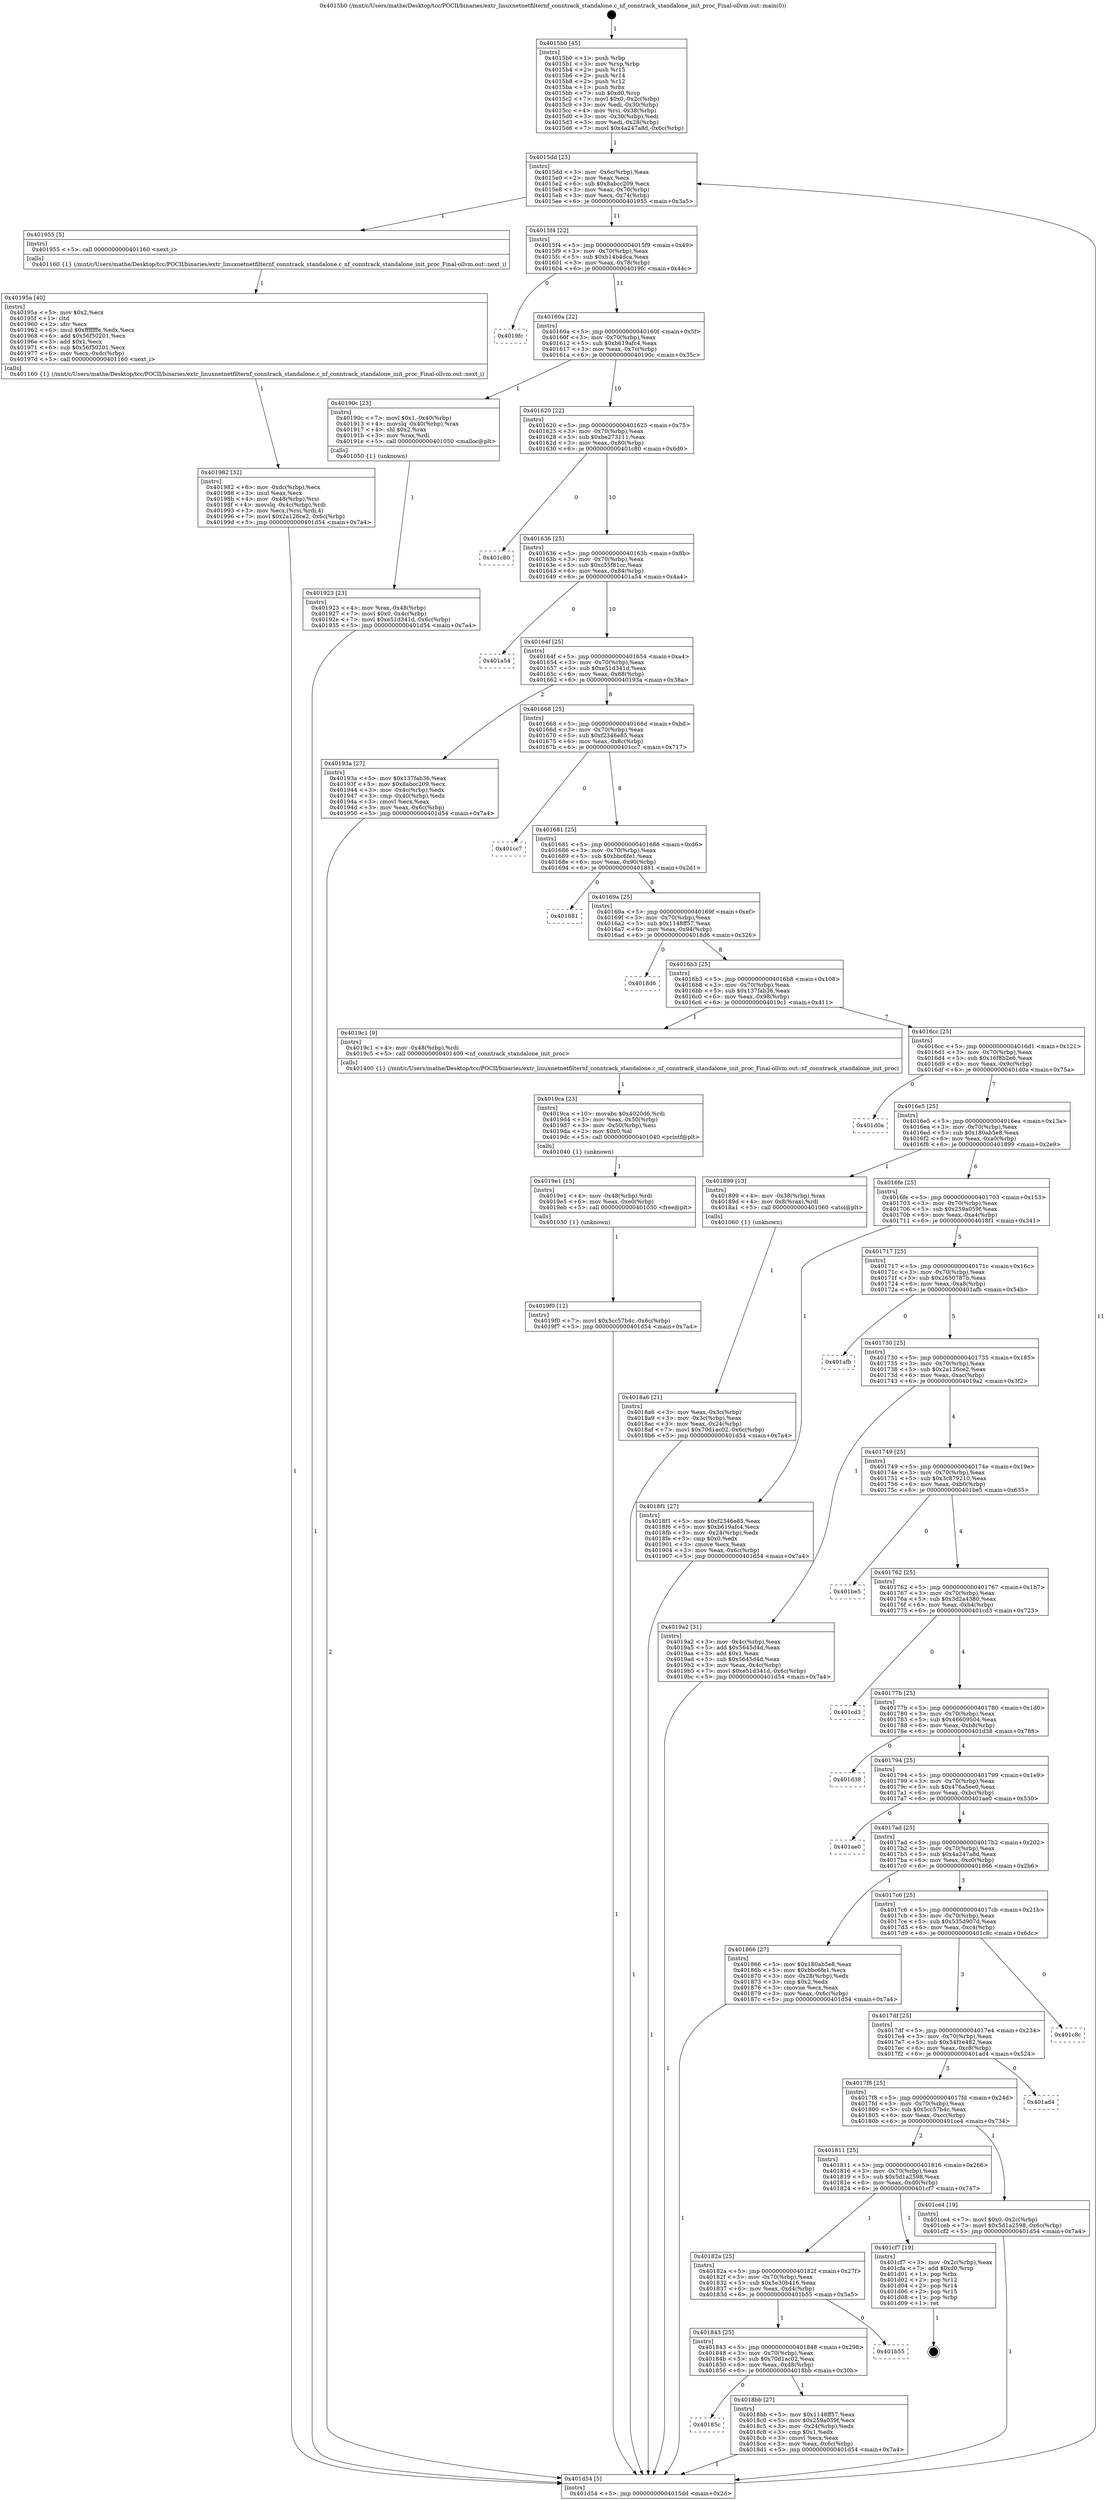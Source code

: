 digraph "0x4015b0" {
  label = "0x4015b0 (/mnt/c/Users/mathe/Desktop/tcc/POCII/binaries/extr_linuxnetnetfilternf_conntrack_standalone.c_nf_conntrack_standalone_init_proc_Final-ollvm.out::main(0))"
  labelloc = "t"
  node[shape=record]

  Entry [label="",width=0.3,height=0.3,shape=circle,fillcolor=black,style=filled]
  "0x4015dd" [label="{
     0x4015dd [23]\l
     | [instrs]\l
     &nbsp;&nbsp;0x4015dd \<+3\>: mov -0x6c(%rbp),%eax\l
     &nbsp;&nbsp;0x4015e0 \<+2\>: mov %eax,%ecx\l
     &nbsp;&nbsp;0x4015e2 \<+6\>: sub $0x8abcc209,%ecx\l
     &nbsp;&nbsp;0x4015e8 \<+3\>: mov %eax,-0x70(%rbp)\l
     &nbsp;&nbsp;0x4015eb \<+3\>: mov %ecx,-0x74(%rbp)\l
     &nbsp;&nbsp;0x4015ee \<+6\>: je 0000000000401955 \<main+0x3a5\>\l
  }"]
  "0x401955" [label="{
     0x401955 [5]\l
     | [instrs]\l
     &nbsp;&nbsp;0x401955 \<+5\>: call 0000000000401160 \<next_i\>\l
     | [calls]\l
     &nbsp;&nbsp;0x401160 \{1\} (/mnt/c/Users/mathe/Desktop/tcc/POCII/binaries/extr_linuxnetnetfilternf_conntrack_standalone.c_nf_conntrack_standalone_init_proc_Final-ollvm.out::next_i)\l
  }"]
  "0x4015f4" [label="{
     0x4015f4 [22]\l
     | [instrs]\l
     &nbsp;&nbsp;0x4015f4 \<+5\>: jmp 00000000004015f9 \<main+0x49\>\l
     &nbsp;&nbsp;0x4015f9 \<+3\>: mov -0x70(%rbp),%eax\l
     &nbsp;&nbsp;0x4015fc \<+5\>: sub $0xb14b4dca,%eax\l
     &nbsp;&nbsp;0x401601 \<+3\>: mov %eax,-0x78(%rbp)\l
     &nbsp;&nbsp;0x401604 \<+6\>: je 00000000004019fc \<main+0x44c\>\l
  }"]
  Exit [label="",width=0.3,height=0.3,shape=circle,fillcolor=black,style=filled,peripheries=2]
  "0x4019fc" [label="{
     0x4019fc\l
  }", style=dashed]
  "0x40160a" [label="{
     0x40160a [22]\l
     | [instrs]\l
     &nbsp;&nbsp;0x40160a \<+5\>: jmp 000000000040160f \<main+0x5f\>\l
     &nbsp;&nbsp;0x40160f \<+3\>: mov -0x70(%rbp),%eax\l
     &nbsp;&nbsp;0x401612 \<+5\>: sub $0xb619afc4,%eax\l
     &nbsp;&nbsp;0x401617 \<+3\>: mov %eax,-0x7c(%rbp)\l
     &nbsp;&nbsp;0x40161a \<+6\>: je 000000000040190c \<main+0x35c\>\l
  }"]
  "0x4019f0" [label="{
     0x4019f0 [12]\l
     | [instrs]\l
     &nbsp;&nbsp;0x4019f0 \<+7\>: movl $0x5cc57b4c,-0x6c(%rbp)\l
     &nbsp;&nbsp;0x4019f7 \<+5\>: jmp 0000000000401d54 \<main+0x7a4\>\l
  }"]
  "0x40190c" [label="{
     0x40190c [23]\l
     | [instrs]\l
     &nbsp;&nbsp;0x40190c \<+7\>: movl $0x1,-0x40(%rbp)\l
     &nbsp;&nbsp;0x401913 \<+4\>: movslq -0x40(%rbp),%rax\l
     &nbsp;&nbsp;0x401917 \<+4\>: shl $0x2,%rax\l
     &nbsp;&nbsp;0x40191b \<+3\>: mov %rax,%rdi\l
     &nbsp;&nbsp;0x40191e \<+5\>: call 0000000000401050 \<malloc@plt\>\l
     | [calls]\l
     &nbsp;&nbsp;0x401050 \{1\} (unknown)\l
  }"]
  "0x401620" [label="{
     0x401620 [22]\l
     | [instrs]\l
     &nbsp;&nbsp;0x401620 \<+5\>: jmp 0000000000401625 \<main+0x75\>\l
     &nbsp;&nbsp;0x401625 \<+3\>: mov -0x70(%rbp),%eax\l
     &nbsp;&nbsp;0x401628 \<+5\>: sub $0xbe273111,%eax\l
     &nbsp;&nbsp;0x40162d \<+3\>: mov %eax,-0x80(%rbp)\l
     &nbsp;&nbsp;0x401630 \<+6\>: je 0000000000401c80 \<main+0x6d0\>\l
  }"]
  "0x4019e1" [label="{
     0x4019e1 [15]\l
     | [instrs]\l
     &nbsp;&nbsp;0x4019e1 \<+4\>: mov -0x48(%rbp),%rdi\l
     &nbsp;&nbsp;0x4019e5 \<+6\>: mov %eax,-0xe0(%rbp)\l
     &nbsp;&nbsp;0x4019eb \<+5\>: call 0000000000401030 \<free@plt\>\l
     | [calls]\l
     &nbsp;&nbsp;0x401030 \{1\} (unknown)\l
  }"]
  "0x401c80" [label="{
     0x401c80\l
  }", style=dashed]
  "0x401636" [label="{
     0x401636 [25]\l
     | [instrs]\l
     &nbsp;&nbsp;0x401636 \<+5\>: jmp 000000000040163b \<main+0x8b\>\l
     &nbsp;&nbsp;0x40163b \<+3\>: mov -0x70(%rbp),%eax\l
     &nbsp;&nbsp;0x40163e \<+5\>: sub $0xc55f81cc,%eax\l
     &nbsp;&nbsp;0x401643 \<+6\>: mov %eax,-0x84(%rbp)\l
     &nbsp;&nbsp;0x401649 \<+6\>: je 0000000000401a54 \<main+0x4a4\>\l
  }"]
  "0x4019ca" [label="{
     0x4019ca [23]\l
     | [instrs]\l
     &nbsp;&nbsp;0x4019ca \<+10\>: movabs $0x4020d6,%rdi\l
     &nbsp;&nbsp;0x4019d4 \<+3\>: mov %eax,-0x50(%rbp)\l
     &nbsp;&nbsp;0x4019d7 \<+3\>: mov -0x50(%rbp),%esi\l
     &nbsp;&nbsp;0x4019da \<+2\>: mov $0x0,%al\l
     &nbsp;&nbsp;0x4019dc \<+5\>: call 0000000000401040 \<printf@plt\>\l
     | [calls]\l
     &nbsp;&nbsp;0x401040 \{1\} (unknown)\l
  }"]
  "0x401a54" [label="{
     0x401a54\l
  }", style=dashed]
  "0x40164f" [label="{
     0x40164f [25]\l
     | [instrs]\l
     &nbsp;&nbsp;0x40164f \<+5\>: jmp 0000000000401654 \<main+0xa4\>\l
     &nbsp;&nbsp;0x401654 \<+3\>: mov -0x70(%rbp),%eax\l
     &nbsp;&nbsp;0x401657 \<+5\>: sub $0xe51d341d,%eax\l
     &nbsp;&nbsp;0x40165c \<+6\>: mov %eax,-0x88(%rbp)\l
     &nbsp;&nbsp;0x401662 \<+6\>: je 000000000040193a \<main+0x38a\>\l
  }"]
  "0x401982" [label="{
     0x401982 [32]\l
     | [instrs]\l
     &nbsp;&nbsp;0x401982 \<+6\>: mov -0xdc(%rbp),%ecx\l
     &nbsp;&nbsp;0x401988 \<+3\>: imul %eax,%ecx\l
     &nbsp;&nbsp;0x40198b \<+4\>: mov -0x48(%rbp),%rsi\l
     &nbsp;&nbsp;0x40198f \<+4\>: movslq -0x4c(%rbp),%rdi\l
     &nbsp;&nbsp;0x401993 \<+3\>: mov %ecx,(%rsi,%rdi,4)\l
     &nbsp;&nbsp;0x401996 \<+7\>: movl $0x2a126ce2,-0x6c(%rbp)\l
     &nbsp;&nbsp;0x40199d \<+5\>: jmp 0000000000401d54 \<main+0x7a4\>\l
  }"]
  "0x40193a" [label="{
     0x40193a [27]\l
     | [instrs]\l
     &nbsp;&nbsp;0x40193a \<+5\>: mov $0x137fab36,%eax\l
     &nbsp;&nbsp;0x40193f \<+5\>: mov $0x8abcc209,%ecx\l
     &nbsp;&nbsp;0x401944 \<+3\>: mov -0x4c(%rbp),%edx\l
     &nbsp;&nbsp;0x401947 \<+3\>: cmp -0x40(%rbp),%edx\l
     &nbsp;&nbsp;0x40194a \<+3\>: cmovl %ecx,%eax\l
     &nbsp;&nbsp;0x40194d \<+3\>: mov %eax,-0x6c(%rbp)\l
     &nbsp;&nbsp;0x401950 \<+5\>: jmp 0000000000401d54 \<main+0x7a4\>\l
  }"]
  "0x401668" [label="{
     0x401668 [25]\l
     | [instrs]\l
     &nbsp;&nbsp;0x401668 \<+5\>: jmp 000000000040166d \<main+0xbd\>\l
     &nbsp;&nbsp;0x40166d \<+3\>: mov -0x70(%rbp),%eax\l
     &nbsp;&nbsp;0x401670 \<+5\>: sub $0xf2346e85,%eax\l
     &nbsp;&nbsp;0x401675 \<+6\>: mov %eax,-0x8c(%rbp)\l
     &nbsp;&nbsp;0x40167b \<+6\>: je 0000000000401cc7 \<main+0x717\>\l
  }"]
  "0x40195a" [label="{
     0x40195a [40]\l
     | [instrs]\l
     &nbsp;&nbsp;0x40195a \<+5\>: mov $0x2,%ecx\l
     &nbsp;&nbsp;0x40195f \<+1\>: cltd\l
     &nbsp;&nbsp;0x401960 \<+2\>: idiv %ecx\l
     &nbsp;&nbsp;0x401962 \<+6\>: imul $0xfffffffe,%edx,%ecx\l
     &nbsp;&nbsp;0x401968 \<+6\>: add $0x56f50201,%ecx\l
     &nbsp;&nbsp;0x40196e \<+3\>: add $0x1,%ecx\l
     &nbsp;&nbsp;0x401971 \<+6\>: sub $0x56f50201,%ecx\l
     &nbsp;&nbsp;0x401977 \<+6\>: mov %ecx,-0xdc(%rbp)\l
     &nbsp;&nbsp;0x40197d \<+5\>: call 0000000000401160 \<next_i\>\l
     | [calls]\l
     &nbsp;&nbsp;0x401160 \{1\} (/mnt/c/Users/mathe/Desktop/tcc/POCII/binaries/extr_linuxnetnetfilternf_conntrack_standalone.c_nf_conntrack_standalone_init_proc_Final-ollvm.out::next_i)\l
  }"]
  "0x401cc7" [label="{
     0x401cc7\l
  }", style=dashed]
  "0x401681" [label="{
     0x401681 [25]\l
     | [instrs]\l
     &nbsp;&nbsp;0x401681 \<+5\>: jmp 0000000000401686 \<main+0xd6\>\l
     &nbsp;&nbsp;0x401686 \<+3\>: mov -0x70(%rbp),%eax\l
     &nbsp;&nbsp;0x401689 \<+5\>: sub $0xbbc6fe1,%eax\l
     &nbsp;&nbsp;0x40168e \<+6\>: mov %eax,-0x90(%rbp)\l
     &nbsp;&nbsp;0x401694 \<+6\>: je 0000000000401881 \<main+0x2d1\>\l
  }"]
  "0x401923" [label="{
     0x401923 [23]\l
     | [instrs]\l
     &nbsp;&nbsp;0x401923 \<+4\>: mov %rax,-0x48(%rbp)\l
     &nbsp;&nbsp;0x401927 \<+7\>: movl $0x0,-0x4c(%rbp)\l
     &nbsp;&nbsp;0x40192e \<+7\>: movl $0xe51d341d,-0x6c(%rbp)\l
     &nbsp;&nbsp;0x401935 \<+5\>: jmp 0000000000401d54 \<main+0x7a4\>\l
  }"]
  "0x401881" [label="{
     0x401881\l
  }", style=dashed]
  "0x40169a" [label="{
     0x40169a [25]\l
     | [instrs]\l
     &nbsp;&nbsp;0x40169a \<+5\>: jmp 000000000040169f \<main+0xef\>\l
     &nbsp;&nbsp;0x40169f \<+3\>: mov -0x70(%rbp),%eax\l
     &nbsp;&nbsp;0x4016a2 \<+5\>: sub $0x1148ff57,%eax\l
     &nbsp;&nbsp;0x4016a7 \<+6\>: mov %eax,-0x94(%rbp)\l
     &nbsp;&nbsp;0x4016ad \<+6\>: je 00000000004018d6 \<main+0x326\>\l
  }"]
  "0x40185c" [label="{
     0x40185c\l
  }", style=dashed]
  "0x4018d6" [label="{
     0x4018d6\l
  }", style=dashed]
  "0x4016b3" [label="{
     0x4016b3 [25]\l
     | [instrs]\l
     &nbsp;&nbsp;0x4016b3 \<+5\>: jmp 00000000004016b8 \<main+0x108\>\l
     &nbsp;&nbsp;0x4016b8 \<+3\>: mov -0x70(%rbp),%eax\l
     &nbsp;&nbsp;0x4016bb \<+5\>: sub $0x137fab36,%eax\l
     &nbsp;&nbsp;0x4016c0 \<+6\>: mov %eax,-0x98(%rbp)\l
     &nbsp;&nbsp;0x4016c6 \<+6\>: je 00000000004019c1 \<main+0x411\>\l
  }"]
  "0x4018bb" [label="{
     0x4018bb [27]\l
     | [instrs]\l
     &nbsp;&nbsp;0x4018bb \<+5\>: mov $0x1148ff57,%eax\l
     &nbsp;&nbsp;0x4018c0 \<+5\>: mov $0x259a059f,%ecx\l
     &nbsp;&nbsp;0x4018c5 \<+3\>: mov -0x24(%rbp),%edx\l
     &nbsp;&nbsp;0x4018c8 \<+3\>: cmp $0x1,%edx\l
     &nbsp;&nbsp;0x4018cb \<+3\>: cmovl %ecx,%eax\l
     &nbsp;&nbsp;0x4018ce \<+3\>: mov %eax,-0x6c(%rbp)\l
     &nbsp;&nbsp;0x4018d1 \<+5\>: jmp 0000000000401d54 \<main+0x7a4\>\l
  }"]
  "0x4019c1" [label="{
     0x4019c1 [9]\l
     | [instrs]\l
     &nbsp;&nbsp;0x4019c1 \<+4\>: mov -0x48(%rbp),%rdi\l
     &nbsp;&nbsp;0x4019c5 \<+5\>: call 0000000000401400 \<nf_conntrack_standalone_init_proc\>\l
     | [calls]\l
     &nbsp;&nbsp;0x401400 \{1\} (/mnt/c/Users/mathe/Desktop/tcc/POCII/binaries/extr_linuxnetnetfilternf_conntrack_standalone.c_nf_conntrack_standalone_init_proc_Final-ollvm.out::nf_conntrack_standalone_init_proc)\l
  }"]
  "0x4016cc" [label="{
     0x4016cc [25]\l
     | [instrs]\l
     &nbsp;&nbsp;0x4016cc \<+5\>: jmp 00000000004016d1 \<main+0x121\>\l
     &nbsp;&nbsp;0x4016d1 \<+3\>: mov -0x70(%rbp),%eax\l
     &nbsp;&nbsp;0x4016d4 \<+5\>: sub $0x16f8b2e6,%eax\l
     &nbsp;&nbsp;0x4016d9 \<+6\>: mov %eax,-0x9c(%rbp)\l
     &nbsp;&nbsp;0x4016df \<+6\>: je 0000000000401d0a \<main+0x75a\>\l
  }"]
  "0x401843" [label="{
     0x401843 [25]\l
     | [instrs]\l
     &nbsp;&nbsp;0x401843 \<+5\>: jmp 0000000000401848 \<main+0x298\>\l
     &nbsp;&nbsp;0x401848 \<+3\>: mov -0x70(%rbp),%eax\l
     &nbsp;&nbsp;0x40184b \<+5\>: sub $0x70d1ac02,%eax\l
     &nbsp;&nbsp;0x401850 \<+6\>: mov %eax,-0xd8(%rbp)\l
     &nbsp;&nbsp;0x401856 \<+6\>: je 00000000004018bb \<main+0x30b\>\l
  }"]
  "0x401d0a" [label="{
     0x401d0a\l
  }", style=dashed]
  "0x4016e5" [label="{
     0x4016e5 [25]\l
     | [instrs]\l
     &nbsp;&nbsp;0x4016e5 \<+5\>: jmp 00000000004016ea \<main+0x13a\>\l
     &nbsp;&nbsp;0x4016ea \<+3\>: mov -0x70(%rbp),%eax\l
     &nbsp;&nbsp;0x4016ed \<+5\>: sub $0x180ab5e8,%eax\l
     &nbsp;&nbsp;0x4016f2 \<+6\>: mov %eax,-0xa0(%rbp)\l
     &nbsp;&nbsp;0x4016f8 \<+6\>: je 0000000000401899 \<main+0x2e9\>\l
  }"]
  "0x401b55" [label="{
     0x401b55\l
  }", style=dashed]
  "0x401899" [label="{
     0x401899 [13]\l
     | [instrs]\l
     &nbsp;&nbsp;0x401899 \<+4\>: mov -0x38(%rbp),%rax\l
     &nbsp;&nbsp;0x40189d \<+4\>: mov 0x8(%rax),%rdi\l
     &nbsp;&nbsp;0x4018a1 \<+5\>: call 0000000000401060 \<atoi@plt\>\l
     | [calls]\l
     &nbsp;&nbsp;0x401060 \{1\} (unknown)\l
  }"]
  "0x4016fe" [label="{
     0x4016fe [25]\l
     | [instrs]\l
     &nbsp;&nbsp;0x4016fe \<+5\>: jmp 0000000000401703 \<main+0x153\>\l
     &nbsp;&nbsp;0x401703 \<+3\>: mov -0x70(%rbp),%eax\l
     &nbsp;&nbsp;0x401706 \<+5\>: sub $0x259a059f,%eax\l
     &nbsp;&nbsp;0x40170b \<+6\>: mov %eax,-0xa4(%rbp)\l
     &nbsp;&nbsp;0x401711 \<+6\>: je 00000000004018f1 \<main+0x341\>\l
  }"]
  "0x40182a" [label="{
     0x40182a [25]\l
     | [instrs]\l
     &nbsp;&nbsp;0x40182a \<+5\>: jmp 000000000040182f \<main+0x27f\>\l
     &nbsp;&nbsp;0x40182f \<+3\>: mov -0x70(%rbp),%eax\l
     &nbsp;&nbsp;0x401832 \<+5\>: sub $0x5e30b416,%eax\l
     &nbsp;&nbsp;0x401837 \<+6\>: mov %eax,-0xd4(%rbp)\l
     &nbsp;&nbsp;0x40183d \<+6\>: je 0000000000401b55 \<main+0x5a5\>\l
  }"]
  "0x4018f1" [label="{
     0x4018f1 [27]\l
     | [instrs]\l
     &nbsp;&nbsp;0x4018f1 \<+5\>: mov $0xf2346e85,%eax\l
     &nbsp;&nbsp;0x4018f6 \<+5\>: mov $0xb619afc4,%ecx\l
     &nbsp;&nbsp;0x4018fb \<+3\>: mov -0x24(%rbp),%edx\l
     &nbsp;&nbsp;0x4018fe \<+3\>: cmp $0x0,%edx\l
     &nbsp;&nbsp;0x401901 \<+3\>: cmove %ecx,%eax\l
     &nbsp;&nbsp;0x401904 \<+3\>: mov %eax,-0x6c(%rbp)\l
     &nbsp;&nbsp;0x401907 \<+5\>: jmp 0000000000401d54 \<main+0x7a4\>\l
  }"]
  "0x401717" [label="{
     0x401717 [25]\l
     | [instrs]\l
     &nbsp;&nbsp;0x401717 \<+5\>: jmp 000000000040171c \<main+0x16c\>\l
     &nbsp;&nbsp;0x40171c \<+3\>: mov -0x70(%rbp),%eax\l
     &nbsp;&nbsp;0x40171f \<+5\>: sub $0x2650787b,%eax\l
     &nbsp;&nbsp;0x401724 \<+6\>: mov %eax,-0xa8(%rbp)\l
     &nbsp;&nbsp;0x40172a \<+6\>: je 0000000000401afb \<main+0x54b\>\l
  }"]
  "0x401cf7" [label="{
     0x401cf7 [19]\l
     | [instrs]\l
     &nbsp;&nbsp;0x401cf7 \<+3\>: mov -0x2c(%rbp),%eax\l
     &nbsp;&nbsp;0x401cfa \<+7\>: add $0xd0,%rsp\l
     &nbsp;&nbsp;0x401d01 \<+1\>: pop %rbx\l
     &nbsp;&nbsp;0x401d02 \<+2\>: pop %r12\l
     &nbsp;&nbsp;0x401d04 \<+2\>: pop %r14\l
     &nbsp;&nbsp;0x401d06 \<+2\>: pop %r15\l
     &nbsp;&nbsp;0x401d08 \<+1\>: pop %rbp\l
     &nbsp;&nbsp;0x401d09 \<+1\>: ret\l
  }"]
  "0x401afb" [label="{
     0x401afb\l
  }", style=dashed]
  "0x401730" [label="{
     0x401730 [25]\l
     | [instrs]\l
     &nbsp;&nbsp;0x401730 \<+5\>: jmp 0000000000401735 \<main+0x185\>\l
     &nbsp;&nbsp;0x401735 \<+3\>: mov -0x70(%rbp),%eax\l
     &nbsp;&nbsp;0x401738 \<+5\>: sub $0x2a126ce2,%eax\l
     &nbsp;&nbsp;0x40173d \<+6\>: mov %eax,-0xac(%rbp)\l
     &nbsp;&nbsp;0x401743 \<+6\>: je 00000000004019a2 \<main+0x3f2\>\l
  }"]
  "0x401811" [label="{
     0x401811 [25]\l
     | [instrs]\l
     &nbsp;&nbsp;0x401811 \<+5\>: jmp 0000000000401816 \<main+0x266\>\l
     &nbsp;&nbsp;0x401816 \<+3\>: mov -0x70(%rbp),%eax\l
     &nbsp;&nbsp;0x401819 \<+5\>: sub $0x5d1a2598,%eax\l
     &nbsp;&nbsp;0x40181e \<+6\>: mov %eax,-0xd0(%rbp)\l
     &nbsp;&nbsp;0x401824 \<+6\>: je 0000000000401cf7 \<main+0x747\>\l
  }"]
  "0x4019a2" [label="{
     0x4019a2 [31]\l
     | [instrs]\l
     &nbsp;&nbsp;0x4019a2 \<+3\>: mov -0x4c(%rbp),%eax\l
     &nbsp;&nbsp;0x4019a5 \<+5\>: add $0x5645d4d,%eax\l
     &nbsp;&nbsp;0x4019aa \<+3\>: add $0x1,%eax\l
     &nbsp;&nbsp;0x4019ad \<+5\>: sub $0x5645d4d,%eax\l
     &nbsp;&nbsp;0x4019b2 \<+3\>: mov %eax,-0x4c(%rbp)\l
     &nbsp;&nbsp;0x4019b5 \<+7\>: movl $0xe51d341d,-0x6c(%rbp)\l
     &nbsp;&nbsp;0x4019bc \<+5\>: jmp 0000000000401d54 \<main+0x7a4\>\l
  }"]
  "0x401749" [label="{
     0x401749 [25]\l
     | [instrs]\l
     &nbsp;&nbsp;0x401749 \<+5\>: jmp 000000000040174e \<main+0x19e\>\l
     &nbsp;&nbsp;0x40174e \<+3\>: mov -0x70(%rbp),%eax\l
     &nbsp;&nbsp;0x401751 \<+5\>: sub $0x3c879210,%eax\l
     &nbsp;&nbsp;0x401756 \<+6\>: mov %eax,-0xb0(%rbp)\l
     &nbsp;&nbsp;0x40175c \<+6\>: je 0000000000401be5 \<main+0x635\>\l
  }"]
  "0x401ce4" [label="{
     0x401ce4 [19]\l
     | [instrs]\l
     &nbsp;&nbsp;0x401ce4 \<+7\>: movl $0x0,-0x2c(%rbp)\l
     &nbsp;&nbsp;0x401ceb \<+7\>: movl $0x5d1a2598,-0x6c(%rbp)\l
     &nbsp;&nbsp;0x401cf2 \<+5\>: jmp 0000000000401d54 \<main+0x7a4\>\l
  }"]
  "0x401be5" [label="{
     0x401be5\l
  }", style=dashed]
  "0x401762" [label="{
     0x401762 [25]\l
     | [instrs]\l
     &nbsp;&nbsp;0x401762 \<+5\>: jmp 0000000000401767 \<main+0x1b7\>\l
     &nbsp;&nbsp;0x401767 \<+3\>: mov -0x70(%rbp),%eax\l
     &nbsp;&nbsp;0x40176a \<+5\>: sub $0x3d2a4380,%eax\l
     &nbsp;&nbsp;0x40176f \<+6\>: mov %eax,-0xb4(%rbp)\l
     &nbsp;&nbsp;0x401775 \<+6\>: je 0000000000401cd3 \<main+0x723\>\l
  }"]
  "0x4017f8" [label="{
     0x4017f8 [25]\l
     | [instrs]\l
     &nbsp;&nbsp;0x4017f8 \<+5\>: jmp 00000000004017fd \<main+0x24d\>\l
     &nbsp;&nbsp;0x4017fd \<+3\>: mov -0x70(%rbp),%eax\l
     &nbsp;&nbsp;0x401800 \<+5\>: sub $0x5cc57b4c,%eax\l
     &nbsp;&nbsp;0x401805 \<+6\>: mov %eax,-0xcc(%rbp)\l
     &nbsp;&nbsp;0x40180b \<+6\>: je 0000000000401ce4 \<main+0x734\>\l
  }"]
  "0x401cd3" [label="{
     0x401cd3\l
  }", style=dashed]
  "0x40177b" [label="{
     0x40177b [25]\l
     | [instrs]\l
     &nbsp;&nbsp;0x40177b \<+5\>: jmp 0000000000401780 \<main+0x1d0\>\l
     &nbsp;&nbsp;0x401780 \<+3\>: mov -0x70(%rbp),%eax\l
     &nbsp;&nbsp;0x401783 \<+5\>: sub $0x46609504,%eax\l
     &nbsp;&nbsp;0x401788 \<+6\>: mov %eax,-0xb8(%rbp)\l
     &nbsp;&nbsp;0x40178e \<+6\>: je 0000000000401d38 \<main+0x788\>\l
  }"]
  "0x401ad4" [label="{
     0x401ad4\l
  }", style=dashed]
  "0x401d38" [label="{
     0x401d38\l
  }", style=dashed]
  "0x401794" [label="{
     0x401794 [25]\l
     | [instrs]\l
     &nbsp;&nbsp;0x401794 \<+5\>: jmp 0000000000401799 \<main+0x1e9\>\l
     &nbsp;&nbsp;0x401799 \<+3\>: mov -0x70(%rbp),%eax\l
     &nbsp;&nbsp;0x40179c \<+5\>: sub $0x476a5ee0,%eax\l
     &nbsp;&nbsp;0x4017a1 \<+6\>: mov %eax,-0xbc(%rbp)\l
     &nbsp;&nbsp;0x4017a7 \<+6\>: je 0000000000401ae0 \<main+0x530\>\l
  }"]
  "0x4017df" [label="{
     0x4017df [25]\l
     | [instrs]\l
     &nbsp;&nbsp;0x4017df \<+5\>: jmp 00000000004017e4 \<main+0x234\>\l
     &nbsp;&nbsp;0x4017e4 \<+3\>: mov -0x70(%rbp),%eax\l
     &nbsp;&nbsp;0x4017e7 \<+5\>: sub $0x54f1e482,%eax\l
     &nbsp;&nbsp;0x4017ec \<+6\>: mov %eax,-0xc8(%rbp)\l
     &nbsp;&nbsp;0x4017f2 \<+6\>: je 0000000000401ad4 \<main+0x524\>\l
  }"]
  "0x401ae0" [label="{
     0x401ae0\l
  }", style=dashed]
  "0x4017ad" [label="{
     0x4017ad [25]\l
     | [instrs]\l
     &nbsp;&nbsp;0x4017ad \<+5\>: jmp 00000000004017b2 \<main+0x202\>\l
     &nbsp;&nbsp;0x4017b2 \<+3\>: mov -0x70(%rbp),%eax\l
     &nbsp;&nbsp;0x4017b5 \<+5\>: sub $0x4a247a8d,%eax\l
     &nbsp;&nbsp;0x4017ba \<+6\>: mov %eax,-0xc0(%rbp)\l
     &nbsp;&nbsp;0x4017c0 \<+6\>: je 0000000000401866 \<main+0x2b6\>\l
  }"]
  "0x401c8c" [label="{
     0x401c8c\l
  }", style=dashed]
  "0x401866" [label="{
     0x401866 [27]\l
     | [instrs]\l
     &nbsp;&nbsp;0x401866 \<+5\>: mov $0x180ab5e8,%eax\l
     &nbsp;&nbsp;0x40186b \<+5\>: mov $0xbbc6fe1,%ecx\l
     &nbsp;&nbsp;0x401870 \<+3\>: mov -0x28(%rbp),%edx\l
     &nbsp;&nbsp;0x401873 \<+3\>: cmp $0x2,%edx\l
     &nbsp;&nbsp;0x401876 \<+3\>: cmovne %ecx,%eax\l
     &nbsp;&nbsp;0x401879 \<+3\>: mov %eax,-0x6c(%rbp)\l
     &nbsp;&nbsp;0x40187c \<+5\>: jmp 0000000000401d54 \<main+0x7a4\>\l
  }"]
  "0x4017c6" [label="{
     0x4017c6 [25]\l
     | [instrs]\l
     &nbsp;&nbsp;0x4017c6 \<+5\>: jmp 00000000004017cb \<main+0x21b\>\l
     &nbsp;&nbsp;0x4017cb \<+3\>: mov -0x70(%rbp),%eax\l
     &nbsp;&nbsp;0x4017ce \<+5\>: sub $0x535d907d,%eax\l
     &nbsp;&nbsp;0x4017d3 \<+6\>: mov %eax,-0xc4(%rbp)\l
     &nbsp;&nbsp;0x4017d9 \<+6\>: je 0000000000401c8c \<main+0x6dc\>\l
  }"]
  "0x401d54" [label="{
     0x401d54 [5]\l
     | [instrs]\l
     &nbsp;&nbsp;0x401d54 \<+5\>: jmp 00000000004015dd \<main+0x2d\>\l
  }"]
  "0x4015b0" [label="{
     0x4015b0 [45]\l
     | [instrs]\l
     &nbsp;&nbsp;0x4015b0 \<+1\>: push %rbp\l
     &nbsp;&nbsp;0x4015b1 \<+3\>: mov %rsp,%rbp\l
     &nbsp;&nbsp;0x4015b4 \<+2\>: push %r15\l
     &nbsp;&nbsp;0x4015b6 \<+2\>: push %r14\l
     &nbsp;&nbsp;0x4015b8 \<+2\>: push %r12\l
     &nbsp;&nbsp;0x4015ba \<+1\>: push %rbx\l
     &nbsp;&nbsp;0x4015bb \<+7\>: sub $0xd0,%rsp\l
     &nbsp;&nbsp;0x4015c2 \<+7\>: movl $0x0,-0x2c(%rbp)\l
     &nbsp;&nbsp;0x4015c9 \<+3\>: mov %edi,-0x30(%rbp)\l
     &nbsp;&nbsp;0x4015cc \<+4\>: mov %rsi,-0x38(%rbp)\l
     &nbsp;&nbsp;0x4015d0 \<+3\>: mov -0x30(%rbp),%edi\l
     &nbsp;&nbsp;0x4015d3 \<+3\>: mov %edi,-0x28(%rbp)\l
     &nbsp;&nbsp;0x4015d6 \<+7\>: movl $0x4a247a8d,-0x6c(%rbp)\l
  }"]
  "0x4018a6" [label="{
     0x4018a6 [21]\l
     | [instrs]\l
     &nbsp;&nbsp;0x4018a6 \<+3\>: mov %eax,-0x3c(%rbp)\l
     &nbsp;&nbsp;0x4018a9 \<+3\>: mov -0x3c(%rbp),%eax\l
     &nbsp;&nbsp;0x4018ac \<+3\>: mov %eax,-0x24(%rbp)\l
     &nbsp;&nbsp;0x4018af \<+7\>: movl $0x70d1ac02,-0x6c(%rbp)\l
     &nbsp;&nbsp;0x4018b6 \<+5\>: jmp 0000000000401d54 \<main+0x7a4\>\l
  }"]
  Entry -> "0x4015b0" [label=" 1"]
  "0x4015dd" -> "0x401955" [label=" 1"]
  "0x4015dd" -> "0x4015f4" [label=" 11"]
  "0x401cf7" -> Exit [label=" 1"]
  "0x4015f4" -> "0x4019fc" [label=" 0"]
  "0x4015f4" -> "0x40160a" [label=" 11"]
  "0x401ce4" -> "0x401d54" [label=" 1"]
  "0x40160a" -> "0x40190c" [label=" 1"]
  "0x40160a" -> "0x401620" [label=" 10"]
  "0x4019f0" -> "0x401d54" [label=" 1"]
  "0x401620" -> "0x401c80" [label=" 0"]
  "0x401620" -> "0x401636" [label=" 10"]
  "0x4019e1" -> "0x4019f0" [label=" 1"]
  "0x401636" -> "0x401a54" [label=" 0"]
  "0x401636" -> "0x40164f" [label=" 10"]
  "0x4019ca" -> "0x4019e1" [label=" 1"]
  "0x40164f" -> "0x40193a" [label=" 2"]
  "0x40164f" -> "0x401668" [label=" 8"]
  "0x4019c1" -> "0x4019ca" [label=" 1"]
  "0x401668" -> "0x401cc7" [label=" 0"]
  "0x401668" -> "0x401681" [label=" 8"]
  "0x4019a2" -> "0x401d54" [label=" 1"]
  "0x401681" -> "0x401881" [label=" 0"]
  "0x401681" -> "0x40169a" [label=" 8"]
  "0x401982" -> "0x401d54" [label=" 1"]
  "0x40169a" -> "0x4018d6" [label=" 0"]
  "0x40169a" -> "0x4016b3" [label=" 8"]
  "0x40195a" -> "0x401982" [label=" 1"]
  "0x4016b3" -> "0x4019c1" [label=" 1"]
  "0x4016b3" -> "0x4016cc" [label=" 7"]
  "0x401955" -> "0x40195a" [label=" 1"]
  "0x4016cc" -> "0x401d0a" [label=" 0"]
  "0x4016cc" -> "0x4016e5" [label=" 7"]
  "0x401923" -> "0x401d54" [label=" 1"]
  "0x4016e5" -> "0x401899" [label=" 1"]
  "0x4016e5" -> "0x4016fe" [label=" 6"]
  "0x40190c" -> "0x401923" [label=" 1"]
  "0x4016fe" -> "0x4018f1" [label=" 1"]
  "0x4016fe" -> "0x401717" [label=" 5"]
  "0x4018bb" -> "0x401d54" [label=" 1"]
  "0x401717" -> "0x401afb" [label=" 0"]
  "0x401717" -> "0x401730" [label=" 5"]
  "0x401843" -> "0x40185c" [label=" 0"]
  "0x401730" -> "0x4019a2" [label=" 1"]
  "0x401730" -> "0x401749" [label=" 4"]
  "0x40193a" -> "0x401d54" [label=" 2"]
  "0x401749" -> "0x401be5" [label=" 0"]
  "0x401749" -> "0x401762" [label=" 4"]
  "0x40182a" -> "0x401843" [label=" 1"]
  "0x401762" -> "0x401cd3" [label=" 0"]
  "0x401762" -> "0x40177b" [label=" 4"]
  "0x4018f1" -> "0x401d54" [label=" 1"]
  "0x40177b" -> "0x401d38" [label=" 0"]
  "0x40177b" -> "0x401794" [label=" 4"]
  "0x401811" -> "0x40182a" [label=" 1"]
  "0x401794" -> "0x401ae0" [label=" 0"]
  "0x401794" -> "0x4017ad" [label=" 4"]
  "0x401843" -> "0x4018bb" [label=" 1"]
  "0x4017ad" -> "0x401866" [label=" 1"]
  "0x4017ad" -> "0x4017c6" [label=" 3"]
  "0x401866" -> "0x401d54" [label=" 1"]
  "0x4015b0" -> "0x4015dd" [label=" 1"]
  "0x401d54" -> "0x4015dd" [label=" 11"]
  "0x401899" -> "0x4018a6" [label=" 1"]
  "0x4018a6" -> "0x401d54" [label=" 1"]
  "0x4017f8" -> "0x401811" [label=" 2"]
  "0x4017c6" -> "0x401c8c" [label=" 0"]
  "0x4017c6" -> "0x4017df" [label=" 3"]
  "0x401811" -> "0x401cf7" [label=" 1"]
  "0x4017df" -> "0x401ad4" [label=" 0"]
  "0x4017df" -> "0x4017f8" [label=" 3"]
  "0x40182a" -> "0x401b55" [label=" 0"]
  "0x4017f8" -> "0x401ce4" [label=" 1"]
}

